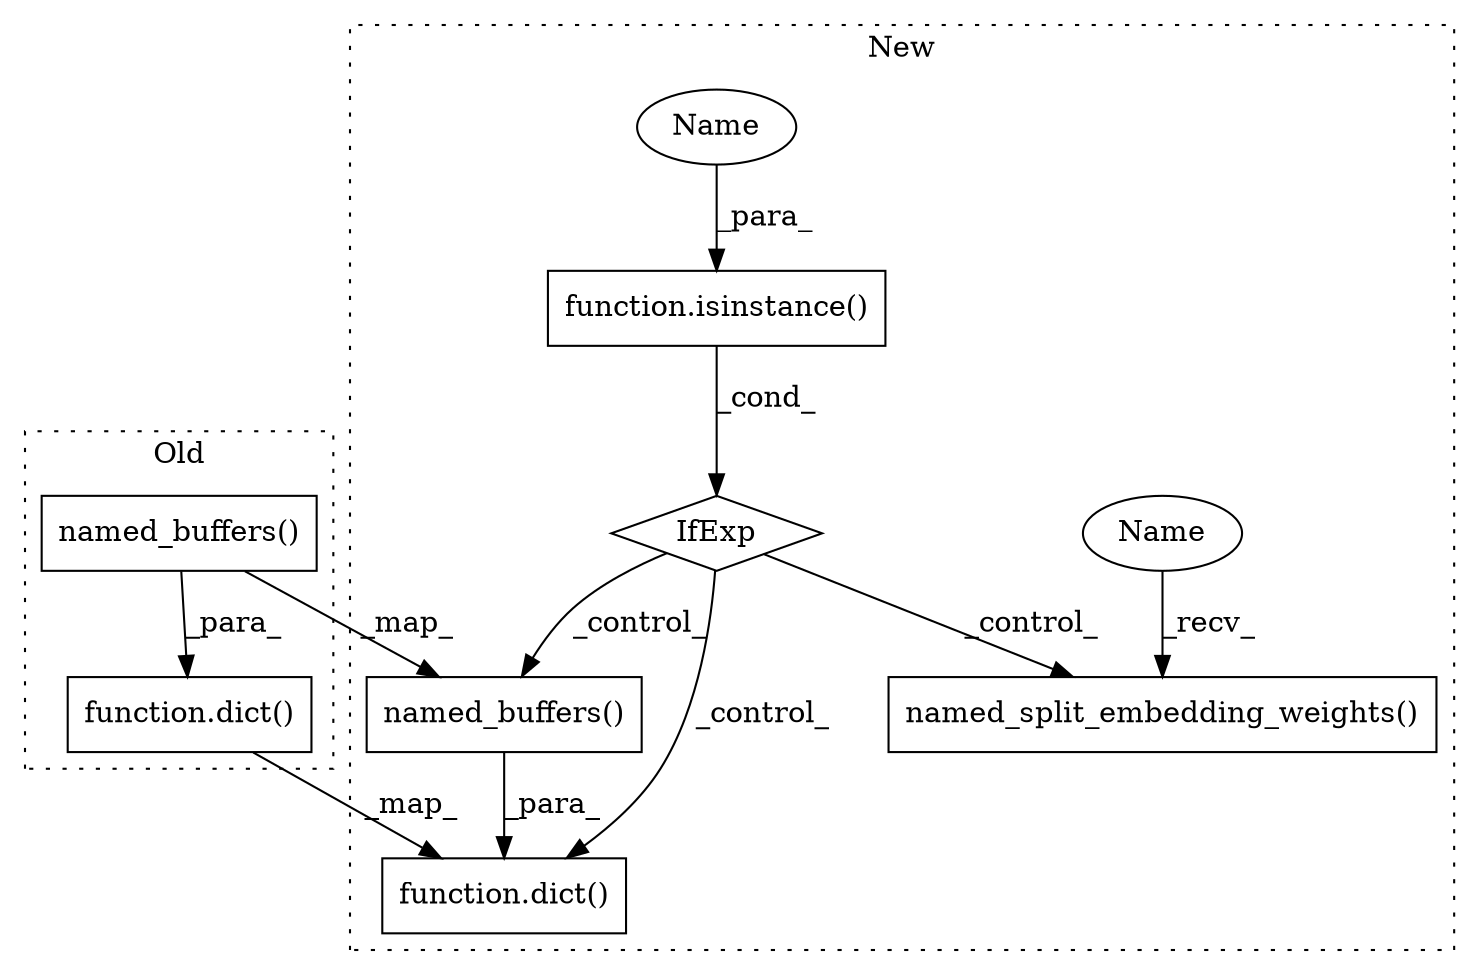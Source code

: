 digraph G {
subgraph cluster0 {
1 [label="named_buffers()" a="75" s="6625" l="22" shape="box"];
6 [label="function.dict()" a="75" s="6620,6647" l="5,1" shape="box"];
label = "Old";
style="dotted";
}
subgraph cluster1 {
2 [label="named_buffers()" a="75" s="6823" l="22" shape="box"];
3 [label="named_split_embedding_weights()" a="75" s="6701" l="38" shape="box"];
4 [label="IfExp" a="51" s="6740,6800" l="16,18" shape="diamond"];
5 [label="function.isinstance()" a="75" s="6756,6799" l="11,1" shape="box"];
7 [label="function.dict()" a="75" s="6818,6845" l="5,1" shape="box"];
8 [label="Name" a="87" s="6701" l="6" shape="ellipse"];
9 [label="Name" a="87" s="6767" l="6" shape="ellipse"];
label = "New";
style="dotted";
}
1 -> 6 [label="_para_"];
1 -> 2 [label="_map_"];
2 -> 7 [label="_para_"];
4 -> 3 [label="_control_"];
4 -> 7 [label="_control_"];
4 -> 2 [label="_control_"];
5 -> 4 [label="_cond_"];
6 -> 7 [label="_map_"];
8 -> 3 [label="_recv_"];
9 -> 5 [label="_para_"];
}